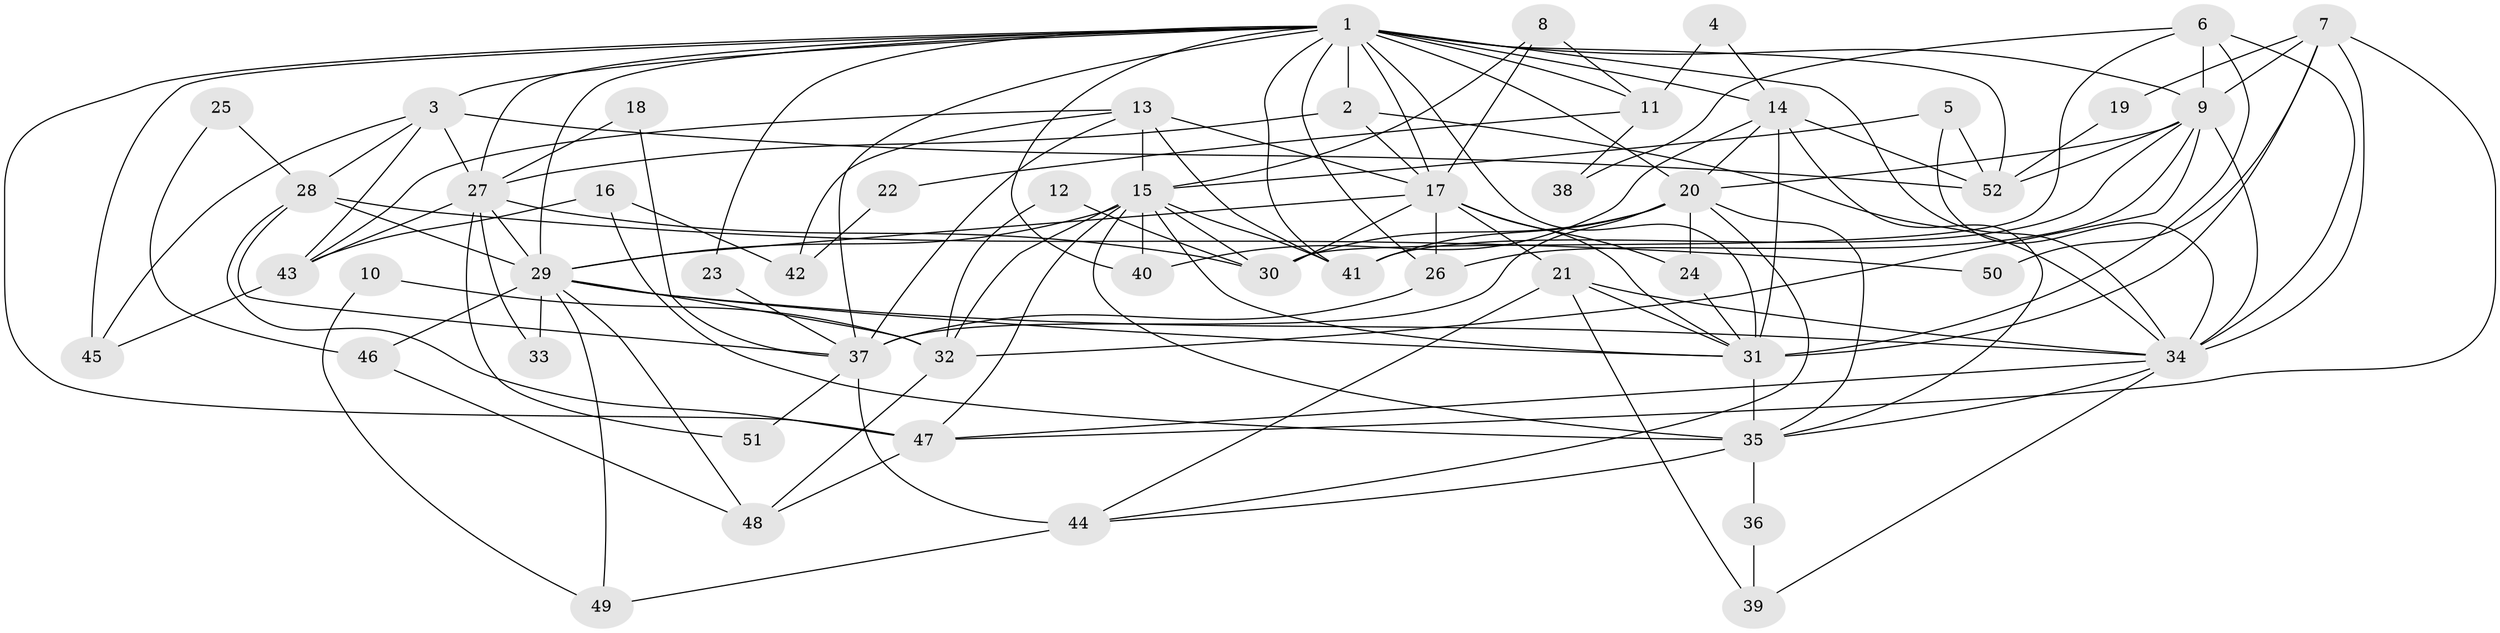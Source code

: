 // original degree distribution, {3: 0.32038834951456313, 5: 0.20388349514563106, 4: 0.13592233009708737, 7: 0.07766990291262135, 2: 0.1650485436893204, 6: 0.08737864077669903, 8: 0.009708737864077669}
// Generated by graph-tools (version 1.1) at 2025/36/03/09/25 02:36:10]
// undirected, 52 vertices, 135 edges
graph export_dot {
graph [start="1"]
  node [color=gray90,style=filled];
  1;
  2;
  3;
  4;
  5;
  6;
  7;
  8;
  9;
  10;
  11;
  12;
  13;
  14;
  15;
  16;
  17;
  18;
  19;
  20;
  21;
  22;
  23;
  24;
  25;
  26;
  27;
  28;
  29;
  30;
  31;
  32;
  33;
  34;
  35;
  36;
  37;
  38;
  39;
  40;
  41;
  42;
  43;
  44;
  45;
  46;
  47;
  48;
  49;
  50;
  51;
  52;
  1 -- 2 [weight=1.0];
  1 -- 3 [weight=2.0];
  1 -- 9 [weight=1.0];
  1 -- 11 [weight=1.0];
  1 -- 14 [weight=1.0];
  1 -- 17 [weight=2.0];
  1 -- 20 [weight=2.0];
  1 -- 23 [weight=1.0];
  1 -- 26 [weight=1.0];
  1 -- 27 [weight=1.0];
  1 -- 29 [weight=1.0];
  1 -- 31 [weight=1.0];
  1 -- 34 [weight=2.0];
  1 -- 37 [weight=1.0];
  1 -- 40 [weight=1.0];
  1 -- 41 [weight=1.0];
  1 -- 45 [weight=1.0];
  1 -- 47 [weight=2.0];
  1 -- 52 [weight=2.0];
  2 -- 17 [weight=1.0];
  2 -- 27 [weight=2.0];
  2 -- 34 [weight=1.0];
  3 -- 27 [weight=1.0];
  3 -- 28 [weight=1.0];
  3 -- 43 [weight=1.0];
  3 -- 45 [weight=1.0];
  3 -- 52 [weight=1.0];
  4 -- 11 [weight=1.0];
  4 -- 14 [weight=1.0];
  5 -- 15 [weight=1.0];
  5 -- 34 [weight=1.0];
  5 -- 52 [weight=1.0];
  6 -- 9 [weight=1.0];
  6 -- 30 [weight=1.0];
  6 -- 31 [weight=1.0];
  6 -- 34 [weight=1.0];
  6 -- 38 [weight=1.0];
  7 -- 9 [weight=1.0];
  7 -- 19 [weight=1.0];
  7 -- 31 [weight=1.0];
  7 -- 34 [weight=1.0];
  7 -- 47 [weight=1.0];
  7 -- 50 [weight=1.0];
  8 -- 11 [weight=1.0];
  8 -- 15 [weight=1.0];
  8 -- 17 [weight=1.0];
  9 -- 20 [weight=1.0];
  9 -- 26 [weight=1.0];
  9 -- 32 [weight=1.0];
  9 -- 34 [weight=1.0];
  9 -- 41 [weight=2.0];
  9 -- 52 [weight=1.0];
  10 -- 32 [weight=1.0];
  10 -- 49 [weight=1.0];
  11 -- 22 [weight=1.0];
  11 -- 38 [weight=1.0];
  12 -- 30 [weight=1.0];
  12 -- 32 [weight=1.0];
  13 -- 15 [weight=2.0];
  13 -- 17 [weight=1.0];
  13 -- 37 [weight=1.0];
  13 -- 41 [weight=1.0];
  13 -- 42 [weight=1.0];
  13 -- 43 [weight=1.0];
  14 -- 20 [weight=2.0];
  14 -- 31 [weight=1.0];
  14 -- 35 [weight=1.0];
  14 -- 40 [weight=1.0];
  14 -- 52 [weight=1.0];
  15 -- 29 [weight=1.0];
  15 -- 30 [weight=1.0];
  15 -- 31 [weight=1.0];
  15 -- 32 [weight=1.0];
  15 -- 35 [weight=1.0];
  15 -- 40 [weight=1.0];
  15 -- 41 [weight=1.0];
  15 -- 47 [weight=1.0];
  16 -- 35 [weight=1.0];
  16 -- 42 [weight=1.0];
  16 -- 43 [weight=1.0];
  17 -- 21 [weight=1.0];
  17 -- 24 [weight=4.0];
  17 -- 26 [weight=1.0];
  17 -- 29 [weight=1.0];
  17 -- 30 [weight=1.0];
  17 -- 31 [weight=2.0];
  18 -- 27 [weight=1.0];
  18 -- 37 [weight=1.0];
  19 -- 52 [weight=1.0];
  20 -- 24 [weight=1.0];
  20 -- 30 [weight=1.0];
  20 -- 35 [weight=1.0];
  20 -- 37 [weight=1.0];
  20 -- 41 [weight=1.0];
  20 -- 44 [weight=1.0];
  21 -- 31 [weight=1.0];
  21 -- 34 [weight=1.0];
  21 -- 39 [weight=1.0];
  21 -- 44 [weight=1.0];
  22 -- 42 [weight=1.0];
  23 -- 37 [weight=2.0];
  24 -- 31 [weight=1.0];
  25 -- 28 [weight=1.0];
  25 -- 46 [weight=1.0];
  26 -- 37 [weight=2.0];
  27 -- 29 [weight=1.0];
  27 -- 30 [weight=1.0];
  27 -- 33 [weight=1.0];
  27 -- 43 [weight=1.0];
  27 -- 51 [weight=1.0];
  28 -- 29 [weight=3.0];
  28 -- 37 [weight=1.0];
  28 -- 47 [weight=1.0];
  28 -- 50 [weight=1.0];
  29 -- 31 [weight=1.0];
  29 -- 32 [weight=1.0];
  29 -- 33 [weight=1.0];
  29 -- 34 [weight=1.0];
  29 -- 46 [weight=1.0];
  29 -- 48 [weight=1.0];
  29 -- 49 [weight=1.0];
  31 -- 35 [weight=1.0];
  32 -- 48 [weight=1.0];
  34 -- 35 [weight=1.0];
  34 -- 39 [weight=1.0];
  34 -- 47 [weight=1.0];
  35 -- 36 [weight=1.0];
  35 -- 44 [weight=1.0];
  36 -- 39 [weight=1.0];
  37 -- 44 [weight=1.0];
  37 -- 51 [weight=1.0];
  43 -- 45 [weight=1.0];
  44 -- 49 [weight=1.0];
  46 -- 48 [weight=1.0];
  47 -- 48 [weight=1.0];
}
